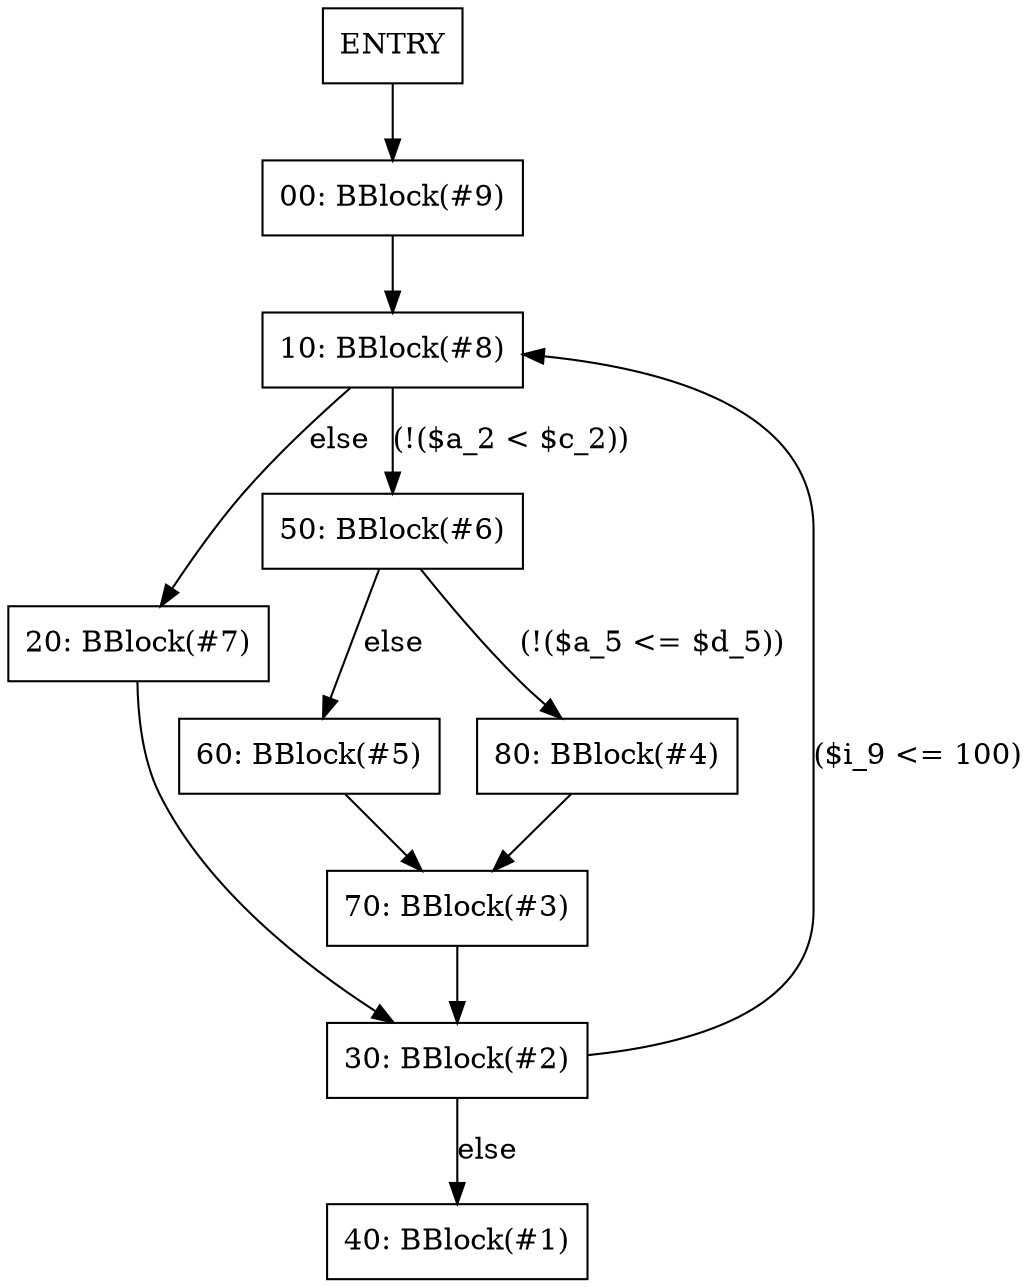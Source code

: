 digraph G {
node [shape=box]
"ENTRY" -> "00"
"00" [label="00: BBlock(#9)"]
"10" [label="10: BBlock(#8)"]
"20" [label="20: BBlock(#7)"]
"30" [label="30: BBlock(#2)"]
"40" [label="40: BBlock(#1)"]
"50" [label="50: BBlock(#6)"]
"60" [label="60: BBlock(#5)"]
"70" [label="70: BBlock(#3)"]
"80" [label="80: BBlock(#4)"]
"00" -> "10"
"10" -> "20" [label="else"]
"10" -> "50" [label="(!($a_2 < $c_2))"]
"20" -> "30"
"30" -> "10" [label="($i_9 <= 100)"]
"30" -> "40" [label="else"]
"50" -> "60" [label="else"]
"50" -> "80" [label="(!($a_5 <= $d_5))"]
"60" -> "70"
"70" -> "30"
"80" -> "70"
}
